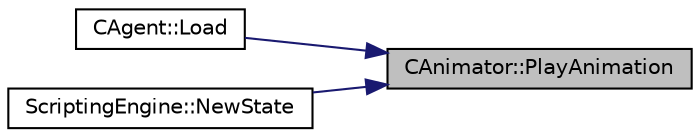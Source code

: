 digraph "CAnimator::PlayAnimation"
{
 // LATEX_PDF_SIZE
  edge [fontname="Helvetica",fontsize="10",labelfontname="Helvetica",labelfontsize="10"];
  node [fontname="Helvetica",fontsize="10",shape=record];
  rankdir="RL";
  Node25 [label="CAnimator::PlayAnimation",height=0.2,width=0.4,color="black", fillcolor="grey75", style="filled", fontcolor="black",tooltip="Play a new animation."];
  Node25 -> Node26 [dir="back",color="midnightblue",fontsize="10",style="solid",fontname="Helvetica"];
  Node26 [label="CAgent::Load",height=0.2,width=0.4,color="black", fillcolor="white", style="filled",URL="$class_c_agent.html#a744b88d9b408c11bb3406acb6717ddb0",tooltip="loads the component from saved state"];
  Node25 -> Node27 [dir="back",color="midnightblue",fontsize="10",style="solid",fontname="Helvetica"];
  Node27 [label="ScriptingEngine::NewState",height=0.2,width=0.4,color="black", fillcolor="white", style="filled",URL="$class_scripting_engine.html#a125a0c206da8e74b8f6664c4e523606a",tooltip="Sets up the engine with initial processes and variables and exposes engine functionality to lua."];
}
